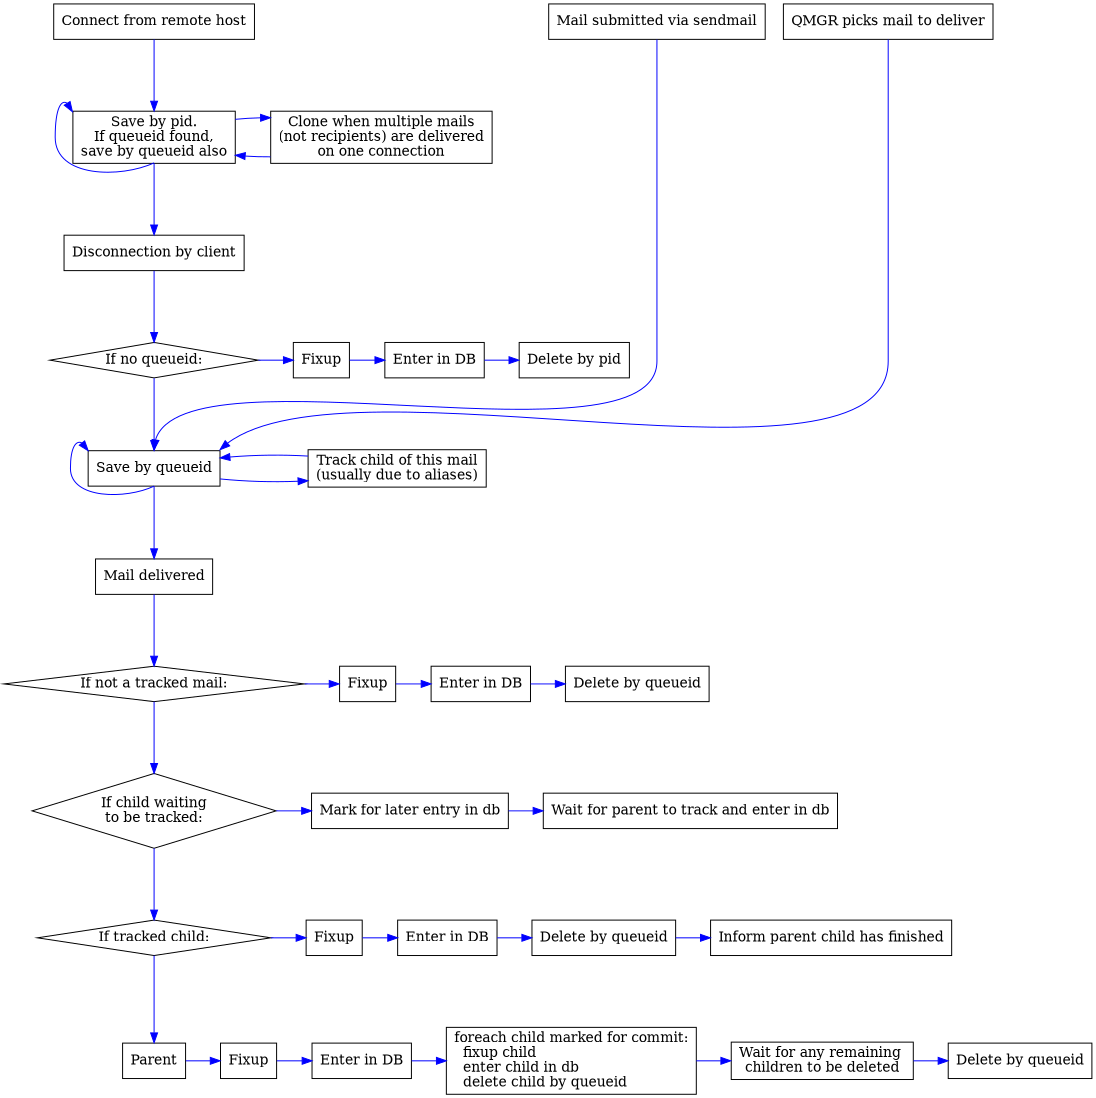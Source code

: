 /* $Id$ */

digraph logparser {
    graph [
        size = "7.3, 10.7"
        margin = "0"
        center = true
    ]
    node [
        shape = box
    ]
    edge [
        color = blue
        fontcolor = red
        minlen = 2
    ]

    /* EDGES */
    /* Connect from client */
    connect                         -> { save_by_pid }
    save_by_pid                     -> { save_by_pid } [dir = back, headport = s, tailport = nw]
    save_by_pid                     -> { disconnect }
    clone                           -> { save_by_pid }
    save_by_pid                     -> { clone }

    /* Disconnect without queueid */
    disconnect                      -> { if_no_queueid }
    if_no_queueid                   -> { fixup_disconnect }
    fixup_disconnect                -> { enter_in_db_disconnect }
    enter_in_db_disconnect          -> { delete_by_pid_disconnect }

    /* Disconnect with queueid */
    if_no_queueid                   -> { save_by_queueid } [weight = 5]

    /* Misc entry */
    pickup                          -> { save_by_queueid } [headport = n]
    qmgr_chooses_mail               -> { save_by_queueid } [headport = ne]

    /* Save results by queueid */
    save_by_queueid                 -> { track } [minlen = 5]
    track                           -> { save_by_queueid }
    save_by_queueid                 -> { save_by_queueid } [dir = back, headport = s, tailport = nw]
    save_by_queueid                 -> { commit }

    /* Commit is complicated */
    /* Neither parent nor child. */
    commit                          -> { if_neither_parent_nor_child }
    if_neither_parent_nor_child     -> { fixup_npc }
    fixup_npc                       -> { enter_in_db_npc }
    enter_in_db_npc                 -> { delete_npc }
    /* Untracked child */
    if_neither_parent_nor_child     -> { if_untracked_child }
    if_untracked_child              -> { mark_for_commit }
    mark_for_commit                 -> { wait_for_parent_to_commit_me }
    if_untracked_child              -> { if_tracked_child }
    /* Tracked child */
    if_tracked_child                -> { fixup_tc }
    fixup_tc                        -> { enter_in_db_tc }
    enter_in_db_tc                  -> { delete_tc }
    delete_tc                       -> { maybe_delete_parent }
    /* Parent */
    if_tracked_child                -> { parent }
    parent                          -> { fixup_parent }
    fixup_parent                    -> { enter_in_db_parent }
    enter_in_db_parent              -> { commit_children }
    commit_children                 -> { wait_for_children_to_be_deleted }
    wait_for_children_to_be_deleted -> { delete_parent }

    /* NODE LABELS */
    save_by_pid                     [label = "Save by pid.\nIf queueid found,\nsave by queueid also"]
    connect                         [label = "Connect from remote host"]
    clone                           [label = "Clone when multiple mails\n(not recipients) are delivered\non one connection"]

    /* Disconnect without queueid */
    disconnect                      [label = "Disconnection by client"]
    if_no_queueid                   [label = "If no queueid:", shape = diamond]
    fixup_disconnect                [label = "Fixup"]
    enter_in_db_disconnect          [label = "Enter in DB"]
    delete_by_pid_disconnect        [label = "Delete by pid"]

    /* Disconnect with queueid - already covered */

    /* Misc entry */
    pickup                          [label = "Mail submitted via sendmail"]
    qmgr_chooses_mail               [label = "QMGR picks mail to deliver"]

    /* Save results by queueid */
    save_by_queueid                 [label = "Save by queueid"]
    track                           [label = "Track child of this mail\n(usually due to aliases)"]

    /* Commit is complicated */
    /* Neither parent nor child. */
    commit                          [label = "Mail delivered"]
    if_neither_parent_nor_child     [label = "If not a tracked mail:", shape = diamond]
    fixup_npc                       [label = "Fixup"]
    enter_in_db_npc                 [label = "Enter in DB"]
    delete_npc                      [label = "Delete by queueid"]

    /* Untracked child */
    if_untracked_child              [label = "If child waiting\nto be tracked:", shape = diamond]
    mark_for_commit                 [label = "Mark for later entry in db"]
    wait_for_parent_to_commit_me    [label = "Wait for parent to track and enter in db"]

    /* Tracked child */
    if_tracked_child                [label = "If tracked child:", shape = diamond]
    fixup_tc                        [label = "Fixup"]
    enter_in_db_tc                  [label = "Enter in DB"]
    delete_tc                       [label = "Delete by queueid"]
    maybe_delete_parent             [label = "Inform parent child has finished"]

    /* Parent */
    parent                          [label = "Parent"]
    fixup_parent                    [label = "Fixup"]
    enter_in_db_parent              [label = "Enter in DB"]
    commit_children                 [label = "foreach child marked for commit:\l  fixup child\l  enter child in db\l  delete child by queueid\l", labeljust = l]
    delete_parent                   [label = "Delete by queueid"]
    wait_for_children_to_be_deleted [label = "Wait for any remaining \nchildren to be deleted"]

    /* SUB-GRAPHS */
    subgraph sources {
        rank = source
        pickup
        qmgr_chooses_mail
        connect
    }
    subgraph clone_or_save {
        rank = same
        clone
        save_by_pid
    }
    subgraph disconnect_without_queueid {
        rank = same
        if_no_queueid
        fixup_disconnect
        enter_in_db_disconnect
        delete_by_pid_disconnect
    }
    subgraph save_or_track {
        rank = same
        track
        save_by_queueid
    }
    subgraph not_tracked {
        rank = same
        if_neither_parent_nor_child
        fixup_npc
        enter_in_db_npc
        delete_npc
    }
    subgraph untracked_child {
        rank = same
        if_untracked_child
        mark_for_commit
        wait_for_parent_to_commit_me
    }
    subgraph tracked_child {
        rank = same
        if_tracked_child
        fixup_tc
        enter_in_db_tc
        delete_tc
        maybe_delete_parent
    }
    subgraph parent {
        rank = same
        parent
        fixup_parent
        enter_in_db_parent
        commit_children
        wait_for_children_to_be_deleted
        delete_parent
    }


}
